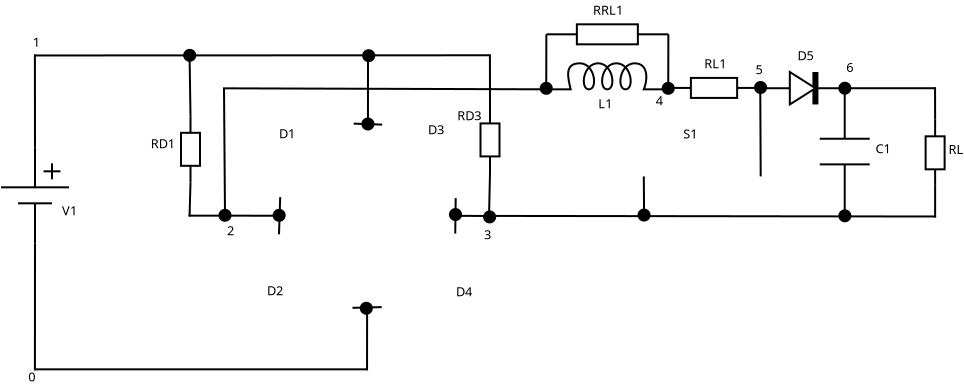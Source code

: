 <?xml version="1.0" encoding="UTF-8"?>
<dia:diagram xmlns:dia="http://www.lysator.liu.se/~alla/dia/">
  <dia:layer name="Background" visible="true" connectable="true" active="true">
    <dia:object type="Circuit2 - Diagonal Diode" version="1" id="O0">
      <dia:attribute name="obj_pos">
        <dia:point val="33.6,18.2"/>
      </dia:attribute>
      <dia:attribute name="obj_bb">
        <dia:rectangle val="33.388,17.988;37.46,22.06"/>
      </dia:attribute>
      <dia:attribute name="meta">
        <dia:composite type="dict"/>
      </dia:attribute>
      <dia:attribute name="elem_corner">
        <dia:point val="33.6,18.2"/>
      </dia:attribute>
      <dia:attribute name="elem_width">
        <dia:real val="3.675"/>
      </dia:attribute>
      <dia:attribute name="elem_height">
        <dia:real val="3.675"/>
      </dia:attribute>
      <dia:attribute name="line_width">
        <dia:real val="0.1"/>
      </dia:attribute>
      <dia:attribute name="line_colour">
        <dia:color val="#000000ff"/>
      </dia:attribute>
      <dia:attribute name="fill_colour">
        <dia:color val="#ffffffff"/>
      </dia:attribute>
      <dia:attribute name="show_background">
        <dia:boolean val="true"/>
      </dia:attribute>
      <dia:attribute name="line_style">
        <dia:enum val="0"/>
        <dia:real val="1"/>
      </dia:attribute>
      <dia:attribute name="flip_horizontal">
        <dia:boolean val="true"/>
      </dia:attribute>
      <dia:attribute name="flip_vertical">
        <dia:boolean val="true"/>
      </dia:attribute>
      <dia:attribute name="subscale">
        <dia:real val="1"/>
      </dia:attribute>
    </dia:object>
    <dia:object type="Circuit2 - Diagonal Diode" version="1" id="O1">
      <dia:attribute name="obj_pos">
        <dia:point val="33.66,12.665"/>
      </dia:attribute>
      <dia:attribute name="obj_bb">
        <dia:rectangle val="33.448,12.48;37.52,16.552"/>
      </dia:attribute>
      <dia:attribute name="meta">
        <dia:composite type="dict"/>
      </dia:attribute>
      <dia:attribute name="elem_corner">
        <dia:point val="33.66,12.665"/>
      </dia:attribute>
      <dia:attribute name="elem_width">
        <dia:real val="3.675"/>
      </dia:attribute>
      <dia:attribute name="elem_height">
        <dia:real val="3.675"/>
      </dia:attribute>
      <dia:attribute name="line_width">
        <dia:real val="0.1"/>
      </dia:attribute>
      <dia:attribute name="line_colour">
        <dia:color val="#000000ff"/>
      </dia:attribute>
      <dia:attribute name="fill_colour">
        <dia:color val="#ffffffff"/>
      </dia:attribute>
      <dia:attribute name="show_background">
        <dia:boolean val="true"/>
      </dia:attribute>
      <dia:attribute name="line_style">
        <dia:enum val="0"/>
        <dia:real val="1"/>
      </dia:attribute>
      <dia:attribute name="flip_horizontal">
        <dia:boolean val="true"/>
      </dia:attribute>
      <dia:attribute name="flip_vertical">
        <dia:boolean val="false"/>
      </dia:attribute>
      <dia:attribute name="subscale">
        <dia:real val="1"/>
      </dia:attribute>
    </dia:object>
    <dia:object type="Circuit2 - Diagonal Diode" version="1" id="O2">
      <dia:attribute name="obj_pos">
        <dia:point val="38.76,12.715"/>
      </dia:attribute>
      <dia:attribute name="obj_bb">
        <dia:rectangle val="38.548,12.503;42.62,16.575"/>
      </dia:attribute>
      <dia:attribute name="meta">
        <dia:composite type="dict"/>
      </dia:attribute>
      <dia:attribute name="elem_corner">
        <dia:point val="38.76,12.715"/>
      </dia:attribute>
      <dia:attribute name="elem_width">
        <dia:real val="3.675"/>
      </dia:attribute>
      <dia:attribute name="elem_height">
        <dia:real val="3.675"/>
      </dia:attribute>
      <dia:attribute name="line_width">
        <dia:real val="0.1"/>
      </dia:attribute>
      <dia:attribute name="line_colour">
        <dia:color val="#000000ff"/>
      </dia:attribute>
      <dia:attribute name="fill_colour">
        <dia:color val="#ffffffff"/>
      </dia:attribute>
      <dia:attribute name="show_background">
        <dia:boolean val="true"/>
      </dia:attribute>
      <dia:attribute name="line_style">
        <dia:enum val="0"/>
        <dia:real val="1"/>
      </dia:attribute>
      <dia:attribute name="flip_horizontal">
        <dia:boolean val="true"/>
      </dia:attribute>
      <dia:attribute name="flip_vertical">
        <dia:boolean val="true"/>
      </dia:attribute>
      <dia:attribute name="subscale">
        <dia:real val="1"/>
      </dia:attribute>
    </dia:object>
    <dia:object type="Circuit2 - Diagonal Diode" version="1" id="O3">
      <dia:attribute name="obj_pos">
        <dia:point val="38.737,18.165"/>
      </dia:attribute>
      <dia:attribute name="obj_bb">
        <dia:rectangle val="38.525,17.98;42.597,22.052"/>
      </dia:attribute>
      <dia:attribute name="meta">
        <dia:composite type="dict"/>
      </dia:attribute>
      <dia:attribute name="elem_corner">
        <dia:point val="38.737,18.165"/>
      </dia:attribute>
      <dia:attribute name="elem_width">
        <dia:real val="3.675"/>
      </dia:attribute>
      <dia:attribute name="elem_height">
        <dia:real val="3.675"/>
      </dia:attribute>
      <dia:attribute name="line_width">
        <dia:real val="0.1"/>
      </dia:attribute>
      <dia:attribute name="line_colour">
        <dia:color val="#000000ff"/>
      </dia:attribute>
      <dia:attribute name="fill_colour">
        <dia:color val="#ffffffff"/>
      </dia:attribute>
      <dia:attribute name="show_background">
        <dia:boolean val="true"/>
      </dia:attribute>
      <dia:attribute name="line_style">
        <dia:enum val="0"/>
        <dia:real val="1"/>
      </dia:attribute>
      <dia:attribute name="flip_horizontal">
        <dia:boolean val="true"/>
      </dia:attribute>
      <dia:attribute name="flip_vertical">
        <dia:boolean val="false"/>
      </dia:attribute>
      <dia:attribute name="subscale">
        <dia:real val="1"/>
      </dia:attribute>
    </dia:object>
    <dia:object type="Standard - Line" version="0" id="O4">
      <dia:attribute name="obj_pos">
        <dia:point val="37.335,12.665"/>
      </dia:attribute>
      <dia:attribute name="obj_bb">
        <dia:rectangle val="37.284,12.613;38.812,12.767"/>
      </dia:attribute>
      <dia:attribute name="conn_endpoints">
        <dia:point val="37.335,12.665"/>
        <dia:point val="38.76,12.715"/>
      </dia:attribute>
      <dia:attribute name="numcp">
        <dia:int val="1"/>
      </dia:attribute>
      <dia:connections>
        <dia:connection handle="0" to="O1" connection="0"/>
        <dia:connection handle="1" to="O2" connection="1"/>
      </dia:connections>
    </dia:object>
    <dia:object type="Standard - Line" version="0" id="O5">
      <dia:attribute name="obj_pos">
        <dia:point val="37.275,21.875"/>
      </dia:attribute>
      <dia:attribute name="obj_bb">
        <dia:rectangle val="37.224,21.789;38.788,21.926"/>
      </dia:attribute>
      <dia:attribute name="conn_endpoints">
        <dia:point val="37.275,21.875"/>
        <dia:point val="38.737,21.84"/>
      </dia:attribute>
      <dia:attribute name="numcp">
        <dia:int val="1"/>
      </dia:attribute>
      <dia:connections>
        <dia:connection handle="0" to="O0" connection="0"/>
        <dia:connection handle="1" to="O3" connection="1"/>
      </dia:connections>
    </dia:object>
    <dia:object type="Standard - Line" version="0" id="O6">
      <dia:attribute name="obj_pos">
        <dia:point val="38.048,12.69"/>
      </dia:attribute>
      <dia:attribute name="obj_bb">
        <dia:rectangle val="37.998,9.1;38.1,12.74"/>
      </dia:attribute>
      <dia:attribute name="conn_endpoints">
        <dia:point val="38.048,12.69"/>
        <dia:point val="38.05,9.15"/>
      </dia:attribute>
      <dia:attribute name="numcp">
        <dia:int val="1"/>
      </dia:attribute>
      <dia:connections>
        <dia:connection handle="0" to="O4" connection="0"/>
      </dia:connections>
    </dia:object>
    <dia:object type="Standard - Line" version="0" id="O7">
      <dia:attribute name="obj_pos">
        <dia:point val="38.006,21.858"/>
      </dia:attribute>
      <dia:attribute name="obj_bb">
        <dia:rectangle val="37.952,21.808;38.056,25.051"/>
      </dia:attribute>
      <dia:attribute name="conn_endpoints">
        <dia:point val="38.006,21.858"/>
        <dia:point val="38.002,25.001"/>
      </dia:attribute>
      <dia:attribute name="numcp">
        <dia:int val="1"/>
      </dia:attribute>
      <dia:connections>
        <dia:connection handle="0" to="O5" connection="0"/>
      </dia:connections>
    </dia:object>
    <dia:object type="Standard - Line" version="0" id="O8">
      <dia:attribute name="obj_pos">
        <dia:point val="44.128,9.248"/>
      </dia:attribute>
      <dia:attribute name="obj_bb">
        <dia:rectangle val="21.304,9.198;44.178,9.307"/>
      </dia:attribute>
      <dia:attribute name="conn_endpoints">
        <dia:point val="44.128,9.248"/>
        <dia:point val="21.354,9.257"/>
      </dia:attribute>
      <dia:attribute name="numcp">
        <dia:int val="1"/>
      </dia:attribute>
    </dia:object>
    <dia:object type="Standard - Line" version="0" id="O9">
      <dia:attribute name="obj_pos">
        <dia:point val="38.015,24.952"/>
      </dia:attribute>
      <dia:attribute name="obj_bb">
        <dia:rectangle val="21.3,24.9;38.065,25.002"/>
      </dia:attribute>
      <dia:attribute name="conn_endpoints">
        <dia:point val="38.015,24.952"/>
        <dia:point val="21.35,24.95"/>
      </dia:attribute>
      <dia:attribute name="numcp">
        <dia:int val="1"/>
      </dia:attribute>
    </dia:object>
    <dia:object type="Circuit - Vertical Powersource (European)" version="1" id="O10">
      <dia:attribute name="obj_pos">
        <dia:point val="19.7,13.85"/>
      </dia:attribute>
      <dia:attribute name="obj_bb">
        <dia:rectangle val="19.7,13.85;23.1,18.65"/>
      </dia:attribute>
      <dia:attribute name="meta">
        <dia:composite type="dict"/>
      </dia:attribute>
      <dia:attribute name="elem_corner">
        <dia:point val="19.7,13.85"/>
      </dia:attribute>
      <dia:attribute name="elem_width">
        <dia:real val="3.4"/>
      </dia:attribute>
      <dia:attribute name="elem_height">
        <dia:real val="4.8"/>
      </dia:attribute>
      <dia:attribute name="line_width">
        <dia:real val="0.1"/>
      </dia:attribute>
      <dia:attribute name="line_colour">
        <dia:color val="#000000ff"/>
      </dia:attribute>
      <dia:attribute name="fill_colour">
        <dia:color val="#ffffffff"/>
      </dia:attribute>
      <dia:attribute name="show_background">
        <dia:boolean val="true"/>
      </dia:attribute>
      <dia:attribute name="line_style">
        <dia:enum val="0"/>
        <dia:real val="1"/>
      </dia:attribute>
      <dia:attribute name="flip_horizontal">
        <dia:boolean val="false"/>
      </dia:attribute>
      <dia:attribute name="flip_vertical">
        <dia:boolean val="false"/>
      </dia:attribute>
      <dia:attribute name="subscale">
        <dia:real val="1"/>
      </dia:attribute>
    </dia:object>
    <dia:object type="Standard - Line" version="0" id="O11">
      <dia:attribute name="obj_pos">
        <dia:point val="21.4,13.85"/>
      </dia:attribute>
      <dia:attribute name="obj_bb">
        <dia:rectangle val="21.345,9.156;21.45,13.9"/>
      </dia:attribute>
      <dia:attribute name="conn_endpoints">
        <dia:point val="21.4,13.85"/>
        <dia:point val="21.395,9.207"/>
      </dia:attribute>
      <dia:attribute name="numcp">
        <dia:int val="1"/>
      </dia:attribute>
      <dia:connections>
        <dia:connection handle="0" to="O10" connection="0"/>
      </dia:connections>
    </dia:object>
    <dia:object type="Standard - Line" version="0" id="O12">
      <dia:attribute name="obj_pos">
        <dia:point val="21.4,18.65"/>
      </dia:attribute>
      <dia:attribute name="obj_bb">
        <dia:rectangle val="21.346,18.6;21.45,25.049"/>
      </dia:attribute>
      <dia:attribute name="conn_endpoints">
        <dia:point val="21.4,18.65"/>
        <dia:point val="21.396,24.999"/>
      </dia:attribute>
      <dia:attribute name="numcp">
        <dia:int val="1"/>
      </dia:attribute>
      <dia:connections>
        <dia:connection handle="0" to="O10" connection="1"/>
      </dia:connections>
    </dia:object>
    <dia:object type="Standard - Line" version="0" id="O13">
      <dia:attribute name="obj_pos">
        <dia:point val="33.66,16.34"/>
      </dia:attribute>
      <dia:attribute name="obj_bb">
        <dia:rectangle val="33.548,16.288;33.712,18.252"/>
      </dia:attribute>
      <dia:attribute name="conn_endpoints">
        <dia:point val="33.66,16.34"/>
        <dia:point val="33.6,18.2"/>
      </dia:attribute>
      <dia:attribute name="numcp">
        <dia:int val="1"/>
      </dia:attribute>
      <dia:connections>
        <dia:connection handle="0" to="O1" connection="1"/>
        <dia:connection handle="1" to="O0" connection="1"/>
      </dia:connections>
    </dia:object>
    <dia:object type="Standard - Line" version="0" id="O14">
      <dia:attribute name="obj_pos">
        <dia:point val="42.435,16.39"/>
      </dia:attribute>
      <dia:attribute name="obj_bb">
        <dia:rectangle val="42.361,16.34;42.486,18.215"/>
      </dia:attribute>
      <dia:attribute name="conn_endpoints">
        <dia:point val="42.435,16.39"/>
        <dia:point val="42.412,18.165"/>
      </dia:attribute>
      <dia:attribute name="numcp">
        <dia:int val="1"/>
      </dia:attribute>
      <dia:connections>
        <dia:connection handle="0" to="O2" connection="0"/>
        <dia:connection handle="1" to="O3" connection="0"/>
      </dia:connections>
    </dia:object>
    <dia:object type="Standard - Line" version="0" id="O15">
      <dia:attribute name="obj_pos">
        <dia:point val="33.63,17.27"/>
      </dia:attribute>
      <dia:attribute name="obj_bb">
        <dia:rectangle val="29.028,17.217;33.68,17.32"/>
      </dia:attribute>
      <dia:attribute name="conn_endpoints">
        <dia:point val="33.63,17.27"/>
        <dia:point val="29.078,17.267"/>
      </dia:attribute>
      <dia:attribute name="numcp">
        <dia:int val="1"/>
      </dia:attribute>
      <dia:connections>
        <dia:connection handle="0" to="O13" connection="0"/>
      </dia:connections>
    </dia:object>
    <dia:object type="Standard - Line" version="0" id="O16">
      <dia:attribute name="obj_pos">
        <dia:point val="30.9,17.2"/>
      </dia:attribute>
      <dia:attribute name="obj_bb">
        <dia:rectangle val="30.8,10.85;30.95,17.25"/>
      </dia:attribute>
      <dia:attribute name="conn_endpoints">
        <dia:point val="30.9,17.2"/>
        <dia:point val="30.85,10.9"/>
      </dia:attribute>
      <dia:attribute name="numcp">
        <dia:int val="1"/>
      </dia:attribute>
    </dia:object>
    <dia:object type="Standard - Line" version="0" id="O17">
      <dia:attribute name="obj_pos">
        <dia:point val="30.8,10.9"/>
      </dia:attribute>
      <dia:attribute name="obj_bb">
        <dia:rectangle val="30.75,10.85;47.013,11.0"/>
      </dia:attribute>
      <dia:attribute name="conn_endpoints">
        <dia:point val="30.8,10.9"/>
        <dia:point val="46.962,10.95"/>
      </dia:attribute>
      <dia:attribute name="numcp">
        <dia:int val="1"/>
      </dia:attribute>
    </dia:object>
    <dia:object type="Standard - Line" version="0" id="O18">
      <dia:attribute name="obj_pos">
        <dia:point val="42.424,17.278"/>
      </dia:attribute>
      <dia:attribute name="obj_bb">
        <dia:rectangle val="42.373,17.227;66.504,17.359"/>
      </dia:attribute>
      <dia:attribute name="conn_endpoints">
        <dia:point val="42.424,17.278"/>
        <dia:point val="66.454,17.309"/>
      </dia:attribute>
      <dia:attribute name="numcp">
        <dia:int val="1"/>
      </dia:attribute>
      <dia:connections>
        <dia:connection handle="0" to="O14" connection="0"/>
      </dia:connections>
    </dia:object>
    <dia:object type="Standard - Text" version="1" id="O19">
      <dia:attribute name="obj_pos">
        <dia:point val="21.061,25.561"/>
      </dia:attribute>
      <dia:attribute name="obj_bb">
        <dia:rectangle val="21.061,24.967;21.468,25.712"/>
      </dia:attribute>
      <dia:attribute name="text">
        <dia:composite type="text">
          <dia:attribute name="string">
            <dia:string>#0#</dia:string>
          </dia:attribute>
          <dia:attribute name="font">
            <dia:font family="sans" style="0" name="Helvetica"/>
          </dia:attribute>
          <dia:attribute name="height">
            <dia:real val="0.8"/>
          </dia:attribute>
          <dia:attribute name="pos">
            <dia:point val="21.061,25.561"/>
          </dia:attribute>
          <dia:attribute name="color">
            <dia:color val="#000000ff"/>
          </dia:attribute>
          <dia:attribute name="alignment">
            <dia:enum val="0"/>
          </dia:attribute>
        </dia:composite>
      </dia:attribute>
      <dia:attribute name="valign">
        <dia:enum val="3"/>
      </dia:attribute>
    </dia:object>
    <dia:object type="Standard - Text" version="1" id="O20">
      <dia:attribute name="obj_pos">
        <dia:point val="21.283,8.817"/>
      </dia:attribute>
      <dia:attribute name="obj_bb">
        <dia:rectangle val="21.283,8.223;21.691,8.968"/>
      </dia:attribute>
      <dia:attribute name="text">
        <dia:composite type="text">
          <dia:attribute name="string">
            <dia:string>#1#</dia:string>
          </dia:attribute>
          <dia:attribute name="font">
            <dia:font family="sans" style="0" name="Helvetica"/>
          </dia:attribute>
          <dia:attribute name="height">
            <dia:real val="0.8"/>
          </dia:attribute>
          <dia:attribute name="pos">
            <dia:point val="21.283,8.817"/>
          </dia:attribute>
          <dia:attribute name="color">
            <dia:color val="#000000ff"/>
          </dia:attribute>
          <dia:attribute name="alignment">
            <dia:enum val="0"/>
          </dia:attribute>
        </dia:composite>
      </dia:attribute>
      <dia:attribute name="valign">
        <dia:enum val="3"/>
      </dia:attribute>
    </dia:object>
    <dia:object type="Circuit - Vertical Resistor (European)" version="1" id="O21">
      <dia:attribute name="obj_pos">
        <dia:point val="28.7,12.3"/>
      </dia:attribute>
      <dia:attribute name="obj_bb">
        <dia:rectangle val="28.6,12.3;29.75,15.6"/>
      </dia:attribute>
      <dia:attribute name="meta">
        <dia:composite type="dict"/>
      </dia:attribute>
      <dia:attribute name="elem_corner">
        <dia:point val="28.7,12.3"/>
      </dia:attribute>
      <dia:attribute name="elem_width">
        <dia:real val="0.95"/>
      </dia:attribute>
      <dia:attribute name="elem_height">
        <dia:real val="3.3"/>
      </dia:attribute>
      <dia:attribute name="line_width">
        <dia:real val="0.1"/>
      </dia:attribute>
      <dia:attribute name="line_colour">
        <dia:color val="#000000ff"/>
      </dia:attribute>
      <dia:attribute name="fill_colour">
        <dia:color val="#ffffffff"/>
      </dia:attribute>
      <dia:attribute name="show_background">
        <dia:boolean val="true"/>
      </dia:attribute>
      <dia:attribute name="line_style">
        <dia:enum val="0"/>
        <dia:real val="1"/>
      </dia:attribute>
      <dia:attribute name="flip_horizontal">
        <dia:boolean val="false"/>
      </dia:attribute>
      <dia:attribute name="flip_vertical">
        <dia:boolean val="false"/>
      </dia:attribute>
      <dia:attribute name="subscale">
        <dia:real val="1"/>
      </dia:attribute>
    </dia:object>
    <dia:object type="Standard - Line" version="0" id="O22">
      <dia:attribute name="obj_pos">
        <dia:point val="29.128,17.3"/>
      </dia:attribute>
      <dia:attribute name="obj_bb">
        <dia:rectangle val="29.076,15.549;29.226,17.352"/>
      </dia:attribute>
      <dia:attribute name="conn_endpoints">
        <dia:point val="29.128,17.3"/>
        <dia:point val="29.175,15.6"/>
      </dia:attribute>
      <dia:attribute name="numcp">
        <dia:int val="1"/>
      </dia:attribute>
      <dia:connections>
        <dia:connection handle="1" to="O21" connection="1"/>
      </dia:connections>
    </dia:object>
    <dia:object type="Standard - Line" version="0" id="O23">
      <dia:attribute name="obj_pos">
        <dia:point val="29.175,12.3"/>
      </dia:attribute>
      <dia:attribute name="obj_bb">
        <dia:rectangle val="29.08,9.331;29.226,12.351"/>
      </dia:attribute>
      <dia:attribute name="conn_endpoints">
        <dia:point val="29.175,12.3"/>
        <dia:point val="29.13,9.382"/>
      </dia:attribute>
      <dia:attribute name="numcp">
        <dia:int val="1"/>
      </dia:attribute>
      <dia:connections>
        <dia:connection handle="0" to="O21" connection="0"/>
      </dia:connections>
    </dia:object>
    <dia:object type="Circuit - Vertical Resistor (European)" version="1" id="O24">
      <dia:attribute name="obj_pos">
        <dia:point val="43.675,11.83"/>
      </dia:attribute>
      <dia:attribute name="obj_bb">
        <dia:rectangle val="43.575,11.83;44.725,15.13"/>
      </dia:attribute>
      <dia:attribute name="meta">
        <dia:composite type="dict"/>
      </dia:attribute>
      <dia:attribute name="elem_corner">
        <dia:point val="43.675,11.83"/>
      </dia:attribute>
      <dia:attribute name="elem_width">
        <dia:real val="0.95"/>
      </dia:attribute>
      <dia:attribute name="elem_height">
        <dia:real val="3.3"/>
      </dia:attribute>
      <dia:attribute name="line_width">
        <dia:real val="0.1"/>
      </dia:attribute>
      <dia:attribute name="line_colour">
        <dia:color val="#000000ff"/>
      </dia:attribute>
      <dia:attribute name="fill_colour">
        <dia:color val="#ffffffff"/>
      </dia:attribute>
      <dia:attribute name="show_background">
        <dia:boolean val="true"/>
      </dia:attribute>
      <dia:attribute name="line_style">
        <dia:enum val="0"/>
        <dia:real val="1"/>
      </dia:attribute>
      <dia:attribute name="flip_horizontal">
        <dia:boolean val="false"/>
      </dia:attribute>
      <dia:attribute name="flip_vertical">
        <dia:boolean val="false"/>
      </dia:attribute>
      <dia:attribute name="subscale">
        <dia:real val="1"/>
      </dia:attribute>
    </dia:object>
    <dia:object type="Standard - Line" version="0" id="O25">
      <dia:attribute name="obj_pos">
        <dia:point val="44.15,15.13"/>
      </dia:attribute>
      <dia:attribute name="obj_bb">
        <dia:rectangle val="44.049,15.079;44.201,17.401"/>
      </dia:attribute>
      <dia:attribute name="conn_endpoints">
        <dia:point val="44.15,15.13"/>
        <dia:point val="44.1,17.35"/>
      </dia:attribute>
      <dia:attribute name="numcp">
        <dia:int val="1"/>
      </dia:attribute>
      <dia:connections>
        <dia:connection handle="0" to="O24" connection="1"/>
      </dia:connections>
    </dia:object>
    <dia:object type="Standard - Line" version="0" id="O26">
      <dia:attribute name="obj_pos">
        <dia:point val="44.15,11.83"/>
      </dia:attribute>
      <dia:attribute name="obj_bb">
        <dia:rectangle val="44.096,9.151;44.2,11.88"/>
      </dia:attribute>
      <dia:attribute name="conn_endpoints">
        <dia:point val="44.15,11.83"/>
        <dia:point val="44.146,9.201"/>
      </dia:attribute>
      <dia:attribute name="numcp">
        <dia:int val="1"/>
      </dia:attribute>
      <dia:connections>
        <dia:connection handle="0" to="O24" connection="0"/>
      </dia:connections>
    </dia:object>
    <dia:object type="Circuit - Vertical Capacitor" version="1" id="O27">
      <dia:attribute name="obj_pos">
        <dia:point val="60.636,10.858"/>
      </dia:attribute>
      <dia:attribute name="obj_bb">
        <dia:rectangle val="60.636,10.858;63.136,17.266"/>
      </dia:attribute>
      <dia:attribute name="meta">
        <dia:composite type="dict"/>
      </dia:attribute>
      <dia:attribute name="elem_corner">
        <dia:point val="60.636,10.858"/>
      </dia:attribute>
      <dia:attribute name="elem_width">
        <dia:real val="2.5"/>
      </dia:attribute>
      <dia:attribute name="elem_height">
        <dia:real val="6.408"/>
      </dia:attribute>
      <dia:attribute name="line_width">
        <dia:real val="0.1"/>
      </dia:attribute>
      <dia:attribute name="line_colour">
        <dia:color val="#000000ff"/>
      </dia:attribute>
      <dia:attribute name="fill_colour">
        <dia:color val="#ffffffff"/>
      </dia:attribute>
      <dia:attribute name="show_background">
        <dia:boolean val="true"/>
      </dia:attribute>
      <dia:attribute name="line_style">
        <dia:enum val="0"/>
        <dia:real val="1"/>
      </dia:attribute>
      <dia:attribute name="flip_horizontal">
        <dia:boolean val="false"/>
      </dia:attribute>
      <dia:attribute name="flip_vertical">
        <dia:boolean val="false"/>
      </dia:attribute>
      <dia:attribute name="subscale">
        <dia:real val="1"/>
      </dia:attribute>
    </dia:object>
    <dia:object type="Circuit - Vertical Resistor (European)" version="1" id="O28">
      <dia:attribute name="obj_pos">
        <dia:point val="65.931,12.475"/>
      </dia:attribute>
      <dia:attribute name="obj_bb">
        <dia:rectangle val="65.831,12.475;66.981,15.775"/>
      </dia:attribute>
      <dia:attribute name="meta">
        <dia:composite type="dict"/>
      </dia:attribute>
      <dia:attribute name="elem_corner">
        <dia:point val="65.931,12.475"/>
      </dia:attribute>
      <dia:attribute name="elem_width">
        <dia:real val="0.95"/>
      </dia:attribute>
      <dia:attribute name="elem_height">
        <dia:real val="3.3"/>
      </dia:attribute>
      <dia:attribute name="line_width">
        <dia:real val="0.1"/>
      </dia:attribute>
      <dia:attribute name="line_colour">
        <dia:color val="#000000ff"/>
      </dia:attribute>
      <dia:attribute name="fill_colour">
        <dia:color val="#ffffffff"/>
      </dia:attribute>
      <dia:attribute name="show_background">
        <dia:boolean val="true"/>
      </dia:attribute>
      <dia:attribute name="line_style">
        <dia:enum val="0"/>
        <dia:real val="1"/>
      </dia:attribute>
      <dia:attribute name="flip_horizontal">
        <dia:boolean val="false"/>
      </dia:attribute>
      <dia:attribute name="flip_vertical">
        <dia:boolean val="false"/>
      </dia:attribute>
      <dia:attribute name="subscale">
        <dia:real val="1"/>
      </dia:attribute>
    </dia:object>
    <dia:object type="Standard - Line" version="0" id="O29">
      <dia:attribute name="obj_pos">
        <dia:point val="66.403,10.845"/>
      </dia:attribute>
      <dia:attribute name="obj_bb">
        <dia:rectangle val="66.353,10.795;66.456,12.525"/>
      </dia:attribute>
      <dia:attribute name="conn_endpoints">
        <dia:point val="66.403,10.845"/>
        <dia:point val="66.406,12.475"/>
      </dia:attribute>
      <dia:attribute name="numcp">
        <dia:int val="1"/>
      </dia:attribute>
      <dia:connections>
        <dia:connection handle="1" to="O28" connection="0"/>
      </dia:connections>
    </dia:object>
    <dia:object type="Standard - Line" version="0" id="O30">
      <dia:attribute name="obj_pos">
        <dia:point val="66.406,15.775"/>
      </dia:attribute>
      <dia:attribute name="obj_bb">
        <dia:rectangle val="66.356,15.725;66.456,17.409"/>
      </dia:attribute>
      <dia:attribute name="conn_endpoints">
        <dia:point val="66.406,15.775"/>
        <dia:point val="66.406,17.359"/>
      </dia:attribute>
      <dia:attribute name="numcp">
        <dia:int val="1"/>
      </dia:attribute>
      <dia:connections>
        <dia:connection handle="0" to="O28" connection="1"/>
      </dia:connections>
    </dia:object>
    <dia:object type="Standard - Text" version="1" id="O31">
      <dia:attribute name="obj_pos">
        <dia:point val="31,18.25"/>
      </dia:attribute>
      <dia:attribute name="obj_bb">
        <dia:rectangle val="31,17.656;31.407,18.401"/>
      </dia:attribute>
      <dia:attribute name="text">
        <dia:composite type="text">
          <dia:attribute name="string">
            <dia:string>#2#</dia:string>
          </dia:attribute>
          <dia:attribute name="font">
            <dia:font family="sans" style="0" name="Helvetica"/>
          </dia:attribute>
          <dia:attribute name="height">
            <dia:real val="0.8"/>
          </dia:attribute>
          <dia:attribute name="pos">
            <dia:point val="31,18.25"/>
          </dia:attribute>
          <dia:attribute name="color">
            <dia:color val="#000000ff"/>
          </dia:attribute>
          <dia:attribute name="alignment">
            <dia:enum val="0"/>
          </dia:attribute>
        </dia:composite>
      </dia:attribute>
      <dia:attribute name="valign">
        <dia:enum val="3"/>
      </dia:attribute>
    </dia:object>
    <dia:object type="Standard - Text" version="1" id="O32">
      <dia:attribute name="obj_pos">
        <dia:point val="43.85,18.45"/>
      </dia:attribute>
      <dia:attribute name="obj_bb">
        <dia:rectangle val="43.85,17.856;44.258,18.601"/>
      </dia:attribute>
      <dia:attribute name="text">
        <dia:composite type="text">
          <dia:attribute name="string">
            <dia:string>#3#</dia:string>
          </dia:attribute>
          <dia:attribute name="font">
            <dia:font family="sans" style="0" name="Helvetica"/>
          </dia:attribute>
          <dia:attribute name="height">
            <dia:real val="0.8"/>
          </dia:attribute>
          <dia:attribute name="pos">
            <dia:point val="43.85,18.45"/>
          </dia:attribute>
          <dia:attribute name="color">
            <dia:color val="#000000ff"/>
          </dia:attribute>
          <dia:attribute name="alignment">
            <dia:enum val="0"/>
          </dia:attribute>
        </dia:composite>
      </dia:attribute>
      <dia:attribute name="valign">
        <dia:enum val="3"/>
      </dia:attribute>
    </dia:object>
    <dia:object type="Standard - Text" version="1" id="O33">
      <dia:attribute name="obj_pos">
        <dia:point val="67.071,14.187"/>
      </dia:attribute>
      <dia:attribute name="obj_bb">
        <dia:rectangle val="67.071,13.593;67.874,14.338"/>
      </dia:attribute>
      <dia:attribute name="text">
        <dia:composite type="text">
          <dia:attribute name="string">
            <dia:string>#RL#</dia:string>
          </dia:attribute>
          <dia:attribute name="font">
            <dia:font family="sans" style="0" name="Helvetica"/>
          </dia:attribute>
          <dia:attribute name="height">
            <dia:real val="0.8"/>
          </dia:attribute>
          <dia:attribute name="pos">
            <dia:point val="67.071,14.187"/>
          </dia:attribute>
          <dia:attribute name="color">
            <dia:color val="#000000ff"/>
          </dia:attribute>
          <dia:attribute name="alignment">
            <dia:enum val="0"/>
          </dia:attribute>
        </dia:composite>
      </dia:attribute>
      <dia:attribute name="valign">
        <dia:enum val="3"/>
      </dia:attribute>
    </dia:object>
    <dia:object type="Standard - Text" version="1" id="O34">
      <dia:attribute name="obj_pos">
        <dia:point val="22.75,17.25"/>
      </dia:attribute>
      <dia:attribute name="obj_bb">
        <dia:rectangle val="22.75,16.656;23.595,17.401"/>
      </dia:attribute>
      <dia:attribute name="text">
        <dia:composite type="text">
          <dia:attribute name="string">
            <dia:string>#V1#</dia:string>
          </dia:attribute>
          <dia:attribute name="font">
            <dia:font family="sans" style="0" name="Helvetica"/>
          </dia:attribute>
          <dia:attribute name="height">
            <dia:real val="0.8"/>
          </dia:attribute>
          <dia:attribute name="pos">
            <dia:point val="22.75,17.25"/>
          </dia:attribute>
          <dia:attribute name="color">
            <dia:color val="#000000ff"/>
          </dia:attribute>
          <dia:attribute name="alignment">
            <dia:enum val="0"/>
          </dia:attribute>
        </dia:composite>
      </dia:attribute>
      <dia:attribute name="valign">
        <dia:enum val="3"/>
      </dia:attribute>
    </dia:object>
    <dia:object type="Standard - Text" version="1" id="O35">
      <dia:attribute name="obj_pos">
        <dia:point val="27.189,13.9"/>
      </dia:attribute>
      <dia:attribute name="obj_bb">
        <dia:rectangle val="27.189,13.306;28.534,14.051"/>
      </dia:attribute>
      <dia:attribute name="text">
        <dia:composite type="text">
          <dia:attribute name="string">
            <dia:string>#RD1#</dia:string>
          </dia:attribute>
          <dia:attribute name="font">
            <dia:font family="sans" style="0" name="Helvetica"/>
          </dia:attribute>
          <dia:attribute name="height">
            <dia:real val="0.8"/>
          </dia:attribute>
          <dia:attribute name="pos">
            <dia:point val="27.189,13.9"/>
          </dia:attribute>
          <dia:attribute name="color">
            <dia:color val="#000000ff"/>
          </dia:attribute>
          <dia:attribute name="alignment">
            <dia:enum val="0"/>
          </dia:attribute>
        </dia:composite>
      </dia:attribute>
      <dia:attribute name="valign">
        <dia:enum val="3"/>
      </dia:attribute>
    </dia:object>
    <dia:object type="Standard - Text" version="1" id="O36">
      <dia:attribute name="obj_pos">
        <dia:point val="42.51,12.5"/>
      </dia:attribute>
      <dia:attribute name="obj_bb">
        <dia:rectangle val="42.51,11.906;43.855,12.651"/>
      </dia:attribute>
      <dia:attribute name="text">
        <dia:composite type="text">
          <dia:attribute name="string">
            <dia:string>#RD3#</dia:string>
          </dia:attribute>
          <dia:attribute name="font">
            <dia:font family="sans" style="0" name="Helvetica"/>
          </dia:attribute>
          <dia:attribute name="height">
            <dia:real val="0.8"/>
          </dia:attribute>
          <dia:attribute name="pos">
            <dia:point val="42.51,12.5"/>
          </dia:attribute>
          <dia:attribute name="color">
            <dia:color val="#000000ff"/>
          </dia:attribute>
          <dia:attribute name="alignment">
            <dia:enum val="0"/>
          </dia:attribute>
        </dia:composite>
      </dia:attribute>
      <dia:attribute name="valign">
        <dia:enum val="3"/>
      </dia:attribute>
    </dia:object>
    <dia:object type="Standard - Text" version="1" id="O37">
      <dia:attribute name="obj_pos">
        <dia:point val="63.421,14.15"/>
      </dia:attribute>
      <dia:attribute name="obj_bb">
        <dia:rectangle val="63.421,13.556;64.276,14.301"/>
      </dia:attribute>
      <dia:attribute name="text">
        <dia:composite type="text">
          <dia:attribute name="string">
            <dia:string>#C1#</dia:string>
          </dia:attribute>
          <dia:attribute name="font">
            <dia:font family="sans" style="0" name="Helvetica"/>
          </dia:attribute>
          <dia:attribute name="height">
            <dia:real val="0.8"/>
          </dia:attribute>
          <dia:attribute name="pos">
            <dia:point val="63.421,14.15"/>
          </dia:attribute>
          <dia:attribute name="color">
            <dia:color val="#000000ff"/>
          </dia:attribute>
          <dia:attribute name="alignment">
            <dia:enum val="0"/>
          </dia:attribute>
        </dia:composite>
      </dia:attribute>
      <dia:attribute name="valign">
        <dia:enum val="3"/>
      </dia:attribute>
    </dia:object>
    <dia:object type="Standard - Text" version="1" id="O38">
      <dia:attribute name="obj_pos">
        <dia:point val="33.6,13.4"/>
      </dia:attribute>
      <dia:attribute name="obj_bb">
        <dia:rectangle val="33.6,12.806;34.5,13.551"/>
      </dia:attribute>
      <dia:attribute name="text">
        <dia:composite type="text">
          <dia:attribute name="string">
            <dia:string>#D1#</dia:string>
          </dia:attribute>
          <dia:attribute name="font">
            <dia:font family="sans" style="0" name="Helvetica"/>
          </dia:attribute>
          <dia:attribute name="height">
            <dia:real val="0.8"/>
          </dia:attribute>
          <dia:attribute name="pos">
            <dia:point val="33.6,13.4"/>
          </dia:attribute>
          <dia:attribute name="color">
            <dia:color val="#000000ff"/>
          </dia:attribute>
          <dia:attribute name="alignment">
            <dia:enum val="0"/>
          </dia:attribute>
        </dia:composite>
      </dia:attribute>
      <dia:attribute name="valign">
        <dia:enum val="3"/>
      </dia:attribute>
    </dia:object>
    <dia:object type="Standard - Text" version="1" id="O39">
      <dia:attribute name="obj_pos">
        <dia:point val="33,21.25"/>
      </dia:attribute>
      <dia:attribute name="obj_bb">
        <dia:rectangle val="33,20.656;33.9,21.401"/>
      </dia:attribute>
      <dia:attribute name="text">
        <dia:composite type="text">
          <dia:attribute name="string">
            <dia:string>#D2#</dia:string>
          </dia:attribute>
          <dia:attribute name="font">
            <dia:font family="sans" style="0" name="Helvetica"/>
          </dia:attribute>
          <dia:attribute name="height">
            <dia:real val="0.8"/>
          </dia:attribute>
          <dia:attribute name="pos">
            <dia:point val="33,21.25"/>
          </dia:attribute>
          <dia:attribute name="color">
            <dia:color val="#000000ff"/>
          </dia:attribute>
          <dia:attribute name="alignment">
            <dia:enum val="0"/>
          </dia:attribute>
        </dia:composite>
      </dia:attribute>
      <dia:attribute name="valign">
        <dia:enum val="3"/>
      </dia:attribute>
    </dia:object>
    <dia:object type="Standard - Text" version="1" id="O40">
      <dia:attribute name="obj_pos">
        <dia:point val="42.45,21.3"/>
      </dia:attribute>
      <dia:attribute name="obj_bb">
        <dia:rectangle val="42.45,20.706;43.35,21.451"/>
      </dia:attribute>
      <dia:attribute name="text">
        <dia:composite type="text">
          <dia:attribute name="string">
            <dia:string>#D4#</dia:string>
          </dia:attribute>
          <dia:attribute name="font">
            <dia:font family="sans" style="0" name="Helvetica"/>
          </dia:attribute>
          <dia:attribute name="height">
            <dia:real val="0.8"/>
          </dia:attribute>
          <dia:attribute name="pos">
            <dia:point val="42.45,21.3"/>
          </dia:attribute>
          <dia:attribute name="color">
            <dia:color val="#000000ff"/>
          </dia:attribute>
          <dia:attribute name="alignment">
            <dia:enum val="0"/>
          </dia:attribute>
        </dia:composite>
      </dia:attribute>
      <dia:attribute name="valign">
        <dia:enum val="3"/>
      </dia:attribute>
    </dia:object>
    <dia:object type="Standard - Text" version="1" id="O41">
      <dia:attribute name="obj_pos">
        <dia:point val="41.05,13.2"/>
      </dia:attribute>
      <dia:attribute name="obj_bb">
        <dia:rectangle val="41.05,12.606;41.95,13.351"/>
      </dia:attribute>
      <dia:attribute name="text">
        <dia:composite type="text">
          <dia:attribute name="string">
            <dia:string>#D3#</dia:string>
          </dia:attribute>
          <dia:attribute name="font">
            <dia:font family="sans" style="0" name="Helvetica"/>
          </dia:attribute>
          <dia:attribute name="height">
            <dia:real val="0.8"/>
          </dia:attribute>
          <dia:attribute name="pos">
            <dia:point val="41.05,13.2"/>
          </dia:attribute>
          <dia:attribute name="color">
            <dia:color val="#000000ff"/>
          </dia:attribute>
          <dia:attribute name="alignment">
            <dia:enum val="0"/>
          </dia:attribute>
        </dia:composite>
      </dia:attribute>
      <dia:attribute name="valign">
        <dia:enum val="3"/>
      </dia:attribute>
    </dia:object>
    <dia:object type="Standard - Ellipse" version="0" id="O42">
      <dia:attribute name="obj_pos">
        <dia:point val="28.859,8.976"/>
      </dia:attribute>
      <dia:attribute name="obj_bb">
        <dia:rectangle val="28.809,8.926;29.462,9.576"/>
      </dia:attribute>
      <dia:attribute name="elem_corner">
        <dia:point val="28.859,8.976"/>
      </dia:attribute>
      <dia:attribute name="elem_width">
        <dia:real val="0.553"/>
      </dia:attribute>
      <dia:attribute name="elem_height">
        <dia:real val="0.55"/>
      </dia:attribute>
      <dia:attribute name="inner_color">
        <dia:color val="#000000ff"/>
      </dia:attribute>
    </dia:object>
    <dia:object type="Standard - Ellipse" version="0" id="O43">
      <dia:attribute name="obj_pos">
        <dia:point val="37.69,21.622"/>
      </dia:attribute>
      <dia:attribute name="obj_bb">
        <dia:rectangle val="37.64,21.573;38.293,22.223"/>
      </dia:attribute>
      <dia:attribute name="elem_corner">
        <dia:point val="37.69,21.622"/>
      </dia:attribute>
      <dia:attribute name="elem_width">
        <dia:real val="0.553"/>
      </dia:attribute>
      <dia:attribute name="elem_height">
        <dia:real val="0.55"/>
      </dia:attribute>
      <dia:attribute name="inner_color">
        <dia:color val="#000000ff"/>
      </dia:attribute>
    </dia:object>
    <dia:object type="Standard - Ellipse" version="0" id="O44">
      <dia:attribute name="obj_pos">
        <dia:point val="37.77,12.408"/>
      </dia:attribute>
      <dia:attribute name="obj_bb">
        <dia:rectangle val="37.72,12.358;38.373,13.008"/>
      </dia:attribute>
      <dia:attribute name="elem_corner">
        <dia:point val="37.77,12.408"/>
      </dia:attribute>
      <dia:attribute name="elem_width">
        <dia:real val="0.553"/>
      </dia:attribute>
      <dia:attribute name="elem_height">
        <dia:real val="0.55"/>
      </dia:attribute>
      <dia:attribute name="inner_color">
        <dia:color val="#000000ff"/>
      </dia:attribute>
    </dia:object>
    <dia:object type="Standard - Ellipse" version="0" id="O45">
      <dia:attribute name="obj_pos">
        <dia:point val="37.809,8.993"/>
      </dia:attribute>
      <dia:attribute name="obj_bb">
        <dia:rectangle val="37.759,8.943;38.412,9.593"/>
      </dia:attribute>
      <dia:attribute name="elem_corner">
        <dia:point val="37.809,8.993"/>
      </dia:attribute>
      <dia:attribute name="elem_width">
        <dia:real val="0.553"/>
      </dia:attribute>
      <dia:attribute name="elem_height">
        <dia:real val="0.55"/>
      </dia:attribute>
      <dia:attribute name="inner_color">
        <dia:color val="#000000ff"/>
      </dia:attribute>
    </dia:object>
    <dia:object type="Standard - Ellipse" version="0" id="O46">
      <dia:attribute name="obj_pos">
        <dia:point val="61.617,10.62"/>
      </dia:attribute>
      <dia:attribute name="obj_bb">
        <dia:rectangle val="61.567,10.57;62.219,11.22"/>
      </dia:attribute>
      <dia:attribute name="elem_corner">
        <dia:point val="61.617,10.62"/>
      </dia:attribute>
      <dia:attribute name="elem_width">
        <dia:real val="0.553"/>
      </dia:attribute>
      <dia:attribute name="elem_height">
        <dia:real val="0.55"/>
      </dia:attribute>
      <dia:attribute name="inner_color">
        <dia:color val="#000000ff"/>
      </dia:attribute>
    </dia:object>
    <dia:object type="Standard - Ellipse" version="0" id="O47">
      <dia:attribute name="obj_pos">
        <dia:point val="61.617,17"/>
      </dia:attribute>
      <dia:attribute name="obj_bb">
        <dia:rectangle val="61.567,16.95;62.219,17.6"/>
      </dia:attribute>
      <dia:attribute name="elem_corner">
        <dia:point val="61.617,17"/>
      </dia:attribute>
      <dia:attribute name="elem_width">
        <dia:real val="0.553"/>
      </dia:attribute>
      <dia:attribute name="elem_height">
        <dia:real val="0.55"/>
      </dia:attribute>
      <dia:attribute name="inner_color">
        <dia:color val="#000000ff"/>
      </dia:attribute>
    </dia:object>
    <dia:object type="Standard - Ellipse" version="0" id="O48">
      <dia:attribute name="obj_pos">
        <dia:point val="43.856,17.055"/>
      </dia:attribute>
      <dia:attribute name="obj_bb">
        <dia:rectangle val="43.806,17.005;44.459,17.655"/>
      </dia:attribute>
      <dia:attribute name="elem_corner">
        <dia:point val="43.856,17.055"/>
      </dia:attribute>
      <dia:attribute name="elem_width">
        <dia:real val="0.553"/>
      </dia:attribute>
      <dia:attribute name="elem_height">
        <dia:real val="0.55"/>
      </dia:attribute>
      <dia:attribute name="inner_color">
        <dia:color val="#000000ff"/>
      </dia:attribute>
    </dia:object>
    <dia:object type="Standard - Ellipse" version="0" id="O49">
      <dia:attribute name="obj_pos">
        <dia:point val="33.331,16.976"/>
      </dia:attribute>
      <dia:attribute name="obj_bb">
        <dia:rectangle val="33.281,16.926;33.934,17.576"/>
      </dia:attribute>
      <dia:attribute name="elem_corner">
        <dia:point val="33.331,16.976"/>
      </dia:attribute>
      <dia:attribute name="elem_width">
        <dia:real val="0.553"/>
      </dia:attribute>
      <dia:attribute name="elem_height">
        <dia:real val="0.55"/>
      </dia:attribute>
      <dia:attribute name="inner_color">
        <dia:color val="#000000ff"/>
      </dia:attribute>
    </dia:object>
    <dia:object type="Standard - Ellipse" version="0" id="O50">
      <dia:attribute name="obj_pos">
        <dia:point val="42.148,16.936"/>
      </dia:attribute>
      <dia:attribute name="obj_bb">
        <dia:rectangle val="42.098,16.886;42.751,17.536"/>
      </dia:attribute>
      <dia:attribute name="elem_corner">
        <dia:point val="42.148,16.936"/>
      </dia:attribute>
      <dia:attribute name="elem_width">
        <dia:real val="0.553"/>
      </dia:attribute>
      <dia:attribute name="elem_height">
        <dia:real val="0.55"/>
      </dia:attribute>
      <dia:attribute name="inner_color">
        <dia:color val="#000000ff"/>
      </dia:attribute>
    </dia:object>
    <dia:object type="Standard - Ellipse" version="0" id="O51">
      <dia:attribute name="obj_pos">
        <dia:point val="30.623,16.974"/>
      </dia:attribute>
      <dia:attribute name="obj_bb">
        <dia:rectangle val="30.573,16.924;31.226,17.574"/>
      </dia:attribute>
      <dia:attribute name="elem_corner">
        <dia:point val="30.623,16.974"/>
      </dia:attribute>
      <dia:attribute name="elem_width">
        <dia:real val="0.553"/>
      </dia:attribute>
      <dia:attribute name="elem_height">
        <dia:real val="0.55"/>
      </dia:attribute>
      <dia:attribute name="inner_color">
        <dia:color val="#000000ff"/>
      </dia:attribute>
    </dia:object>
    <dia:object type="Circuit - Horizontal Inductor" version="1" id="O52">
      <dia:attribute name="obj_pos">
        <dia:point val="46.962,9.65"/>
      </dia:attribute>
      <dia:attribute name="obj_bb">
        <dia:rectangle val="46.962,9.55;53.062,11.05"/>
      </dia:attribute>
      <dia:attribute name="meta">
        <dia:composite type="dict"/>
      </dia:attribute>
      <dia:attribute name="elem_corner">
        <dia:point val="46.962,9.65"/>
      </dia:attribute>
      <dia:attribute name="elem_width">
        <dia:real val="6.1"/>
      </dia:attribute>
      <dia:attribute name="elem_height">
        <dia:real val="1.3"/>
      </dia:attribute>
      <dia:attribute name="line_width">
        <dia:real val="0.1"/>
      </dia:attribute>
      <dia:attribute name="line_colour">
        <dia:color val="#000000ff"/>
      </dia:attribute>
      <dia:attribute name="fill_colour">
        <dia:color val="#ffffffff"/>
      </dia:attribute>
      <dia:attribute name="show_background">
        <dia:boolean val="true"/>
      </dia:attribute>
      <dia:attribute name="line_style">
        <dia:enum val="0"/>
        <dia:real val="1"/>
      </dia:attribute>
      <dia:attribute name="flip_horizontal">
        <dia:boolean val="false"/>
      </dia:attribute>
      <dia:attribute name="flip_vertical">
        <dia:boolean val="false"/>
      </dia:attribute>
      <dia:attribute name="subscale">
        <dia:real val="1"/>
      </dia:attribute>
    </dia:object>
    <dia:object type="Standard - Text" version="1" id="O53">
      <dia:attribute name="obj_pos">
        <dia:point val="49.562,11.9"/>
      </dia:attribute>
      <dia:attribute name="obj_bb">
        <dia:rectangle val="49.562,11.306;50.328,12.051"/>
      </dia:attribute>
      <dia:attribute name="text">
        <dia:composite type="text">
          <dia:attribute name="string">
            <dia:string>#L1#</dia:string>
          </dia:attribute>
          <dia:attribute name="font">
            <dia:font family="sans" style="0" name="Helvetica"/>
          </dia:attribute>
          <dia:attribute name="height">
            <dia:real val="0.8"/>
          </dia:attribute>
          <dia:attribute name="pos">
            <dia:point val="49.562,11.9"/>
          </dia:attribute>
          <dia:attribute name="color">
            <dia:color val="#000000ff"/>
          </dia:attribute>
          <dia:attribute name="alignment">
            <dia:enum val="0"/>
          </dia:attribute>
        </dia:composite>
      </dia:attribute>
      <dia:attribute name="valign">
        <dia:enum val="3"/>
      </dia:attribute>
    </dia:object>
    <dia:object type="Circuit - Horizontal Resistor (European)" version="1" id="O54">
      <dia:attribute name="obj_pos">
        <dia:point val="46.968,7.7"/>
      </dia:attribute>
      <dia:attribute name="obj_bb">
        <dia:rectangle val="46.968,7.6;53.068,8.8"/>
      </dia:attribute>
      <dia:attribute name="meta">
        <dia:composite type="dict"/>
      </dia:attribute>
      <dia:attribute name="elem_corner">
        <dia:point val="46.968,7.7"/>
      </dia:attribute>
      <dia:attribute name="elem_width">
        <dia:real val="6.1"/>
      </dia:attribute>
      <dia:attribute name="elem_height">
        <dia:real val="1"/>
      </dia:attribute>
      <dia:attribute name="line_width">
        <dia:real val="0.1"/>
      </dia:attribute>
      <dia:attribute name="line_colour">
        <dia:color val="#000000ff"/>
      </dia:attribute>
      <dia:attribute name="fill_colour">
        <dia:color val="#ffffffff"/>
      </dia:attribute>
      <dia:attribute name="show_background">
        <dia:boolean val="true"/>
      </dia:attribute>
      <dia:attribute name="line_style">
        <dia:enum val="0"/>
        <dia:real val="1"/>
      </dia:attribute>
      <dia:attribute name="flip_horizontal">
        <dia:boolean val="false"/>
      </dia:attribute>
      <dia:attribute name="flip_vertical">
        <dia:boolean val="false"/>
      </dia:attribute>
      <dia:attribute name="subscale">
        <dia:real val="1"/>
      </dia:attribute>
    </dia:object>
    <dia:object type="Standard - Text" version="1" id="O55">
      <dia:attribute name="obj_pos">
        <dia:point val="49.299,7.219"/>
      </dia:attribute>
      <dia:attribute name="obj_bb">
        <dia:rectangle val="49.299,6.625;50.954,7.37"/>
      </dia:attribute>
      <dia:attribute name="text">
        <dia:composite type="text">
          <dia:attribute name="string">
            <dia:string>#RRL1#</dia:string>
          </dia:attribute>
          <dia:attribute name="font">
            <dia:font family="sans" style="0" name="Helvetica"/>
          </dia:attribute>
          <dia:attribute name="height">
            <dia:real val="0.8"/>
          </dia:attribute>
          <dia:attribute name="pos">
            <dia:point val="49.299,7.219"/>
          </dia:attribute>
          <dia:attribute name="color">
            <dia:color val="#000000ff"/>
          </dia:attribute>
          <dia:attribute name="alignment">
            <dia:enum val="0"/>
          </dia:attribute>
        </dia:composite>
      </dia:attribute>
      <dia:attribute name="valign">
        <dia:enum val="3"/>
      </dia:attribute>
    </dia:object>
    <dia:object type="Standard - Line" version="0" id="O56">
      <dia:attribute name="obj_pos">
        <dia:point val="46.962,10.95"/>
      </dia:attribute>
      <dia:attribute name="obj_bb">
        <dia:rectangle val="46.912,8.15;47.018,11.0"/>
      </dia:attribute>
      <dia:attribute name="conn_endpoints">
        <dia:point val="46.962,10.95"/>
        <dia:point val="46.968,8.2"/>
      </dia:attribute>
      <dia:attribute name="numcp">
        <dia:int val="1"/>
      </dia:attribute>
      <dia:connections>
        <dia:connection handle="0" to="O52" connection="0"/>
        <dia:connection handle="1" to="O54" connection="0"/>
      </dia:connections>
    </dia:object>
    <dia:object type="Standard - Line" version="0" id="O57">
      <dia:attribute name="obj_pos">
        <dia:point val="53.062,10.95"/>
      </dia:attribute>
      <dia:attribute name="obj_bb">
        <dia:rectangle val="53.012,8.15;53.118,11.0"/>
      </dia:attribute>
      <dia:attribute name="conn_endpoints">
        <dia:point val="53.062,10.95"/>
        <dia:point val="53.068,8.2"/>
      </dia:attribute>
      <dia:attribute name="numcp">
        <dia:int val="1"/>
      </dia:attribute>
      <dia:connections>
        <dia:connection handle="0" to="O52" connection="1"/>
        <dia:connection handle="1" to="O54" connection="1"/>
      </dia:connections>
    </dia:object>
    <dia:object type="Standard - Ellipse" version="0" id="O58">
      <dia:attribute name="obj_pos">
        <dia:point val="46.686,10.625"/>
      </dia:attribute>
      <dia:attribute name="obj_bb">
        <dia:rectangle val="46.636,10.575;47.289,11.225"/>
      </dia:attribute>
      <dia:attribute name="elem_corner">
        <dia:point val="46.686,10.625"/>
      </dia:attribute>
      <dia:attribute name="elem_width">
        <dia:real val="0.553"/>
      </dia:attribute>
      <dia:attribute name="elem_height">
        <dia:real val="0.55"/>
      </dia:attribute>
      <dia:attribute name="inner_color">
        <dia:color val="#000000ff"/>
      </dia:attribute>
    </dia:object>
    <dia:object type="Standard - Ellipse" version="0" id="O59">
      <dia:attribute name="obj_pos">
        <dia:point val="52.786,10.625"/>
      </dia:attribute>
      <dia:attribute name="obj_bb">
        <dia:rectangle val="52.736,10.575;53.389,11.225"/>
      </dia:attribute>
      <dia:attribute name="elem_corner">
        <dia:point val="52.786,10.625"/>
      </dia:attribute>
      <dia:attribute name="elem_width">
        <dia:real val="0.553"/>
      </dia:attribute>
      <dia:attribute name="elem_height">
        <dia:real val="0.55"/>
      </dia:attribute>
      <dia:attribute name="inner_color">
        <dia:color val="#000000ff"/>
      </dia:attribute>
    </dia:object>
    <dia:object type="Circuit - Horizontal Resistor (European)" version="1" id="O60">
      <dia:attribute name="obj_pos">
        <dia:point val="53.038,10.38"/>
      </dia:attribute>
      <dia:attribute name="obj_bb">
        <dia:rectangle val="53.038,10.28;57.663,11.48"/>
      </dia:attribute>
      <dia:attribute name="meta">
        <dia:composite type="dict"/>
      </dia:attribute>
      <dia:attribute name="elem_corner">
        <dia:point val="53.038,10.38"/>
      </dia:attribute>
      <dia:attribute name="elem_width">
        <dia:real val="4.625"/>
      </dia:attribute>
      <dia:attribute name="elem_height">
        <dia:real val="1"/>
      </dia:attribute>
      <dia:attribute name="line_width">
        <dia:real val="0.1"/>
      </dia:attribute>
      <dia:attribute name="line_colour">
        <dia:color val="#000000ff"/>
      </dia:attribute>
      <dia:attribute name="fill_colour">
        <dia:color val="#ffffffff"/>
      </dia:attribute>
      <dia:attribute name="show_background">
        <dia:boolean val="true"/>
      </dia:attribute>
      <dia:attribute name="line_style">
        <dia:enum val="0"/>
        <dia:real val="1"/>
      </dia:attribute>
      <dia:attribute name="flip_horizontal">
        <dia:boolean val="false"/>
      </dia:attribute>
      <dia:attribute name="flip_vertical">
        <dia:boolean val="false"/>
      </dia:attribute>
      <dia:attribute name="subscale">
        <dia:real val="1"/>
      </dia:attribute>
    </dia:object>
    <dia:object type="Standard - Text" version="1" id="O61">
      <dia:attribute name="obj_pos">
        <dia:point val="54.858,9.899"/>
      </dia:attribute>
      <dia:attribute name="obj_bb">
        <dia:rectangle val="54.858,9.286;56.087,10.087"/>
      </dia:attribute>
      <dia:attribute name="text">
        <dia:composite type="text">
          <dia:attribute name="string">
            <dia:string>#RL1#</dia:string>
          </dia:attribute>
          <dia:attribute name="font">
            <dia:font family="sans" style="0" name="Helvetica"/>
          </dia:attribute>
          <dia:attribute name="height">
            <dia:real val="0.8"/>
          </dia:attribute>
          <dia:attribute name="pos">
            <dia:point val="54.858,9.899"/>
          </dia:attribute>
          <dia:attribute name="color">
            <dia:color val="#000000ff"/>
          </dia:attribute>
          <dia:attribute name="alignment">
            <dia:enum val="0"/>
          </dia:attribute>
        </dia:composite>
      </dia:attribute>
      <dia:attribute name="valign">
        <dia:enum val="3"/>
      </dia:attribute>
    </dia:object>
    <dia:object type="Electronic - button" version="1" id="O62">
      <dia:attribute name="obj_pos">
        <dia:point val="51.841,13.633"/>
      </dia:attribute>
      <dia:attribute name="obj_bb">
        <dia:rectangle val="51.841,13.633;57.685,15.82"/>
      </dia:attribute>
      <dia:attribute name="meta">
        <dia:composite type="dict"/>
      </dia:attribute>
      <dia:attribute name="elem_corner">
        <dia:point val="51.841,13.633"/>
      </dia:attribute>
      <dia:attribute name="elem_width">
        <dia:real val="5.844"/>
      </dia:attribute>
      <dia:attribute name="elem_height">
        <dia:real val="2.087"/>
      </dia:attribute>
      <dia:attribute name="line_width">
        <dia:real val="0.1"/>
      </dia:attribute>
      <dia:attribute name="line_colour">
        <dia:color val="#000000ff"/>
      </dia:attribute>
      <dia:attribute name="fill_colour">
        <dia:color val="#ffffffff"/>
      </dia:attribute>
      <dia:attribute name="show_background">
        <dia:boolean val="true"/>
      </dia:attribute>
      <dia:attribute name="line_style">
        <dia:enum val="0"/>
        <dia:real val="1"/>
      </dia:attribute>
      <dia:attribute name="flip_horizontal">
        <dia:boolean val="false"/>
      </dia:attribute>
      <dia:attribute name="flip_vertical">
        <dia:boolean val="false"/>
      </dia:attribute>
      <dia:attribute name="subscale">
        <dia:real val="1"/>
      </dia:attribute>
    </dia:object>
    <dia:object type="Standard - Line" version="0" id="O63">
      <dia:attribute name="obj_pos">
        <dia:point val="57.663,10.88"/>
      </dia:attribute>
      <dia:attribute name="obj_bb">
        <dia:rectangle val="57.612,10.83;57.735,15.353"/>
      </dia:attribute>
      <dia:attribute name="conn_endpoints">
        <dia:point val="57.663,10.88"/>
        <dia:point val="57.685,15.303"/>
      </dia:attribute>
      <dia:attribute name="numcp">
        <dia:int val="1"/>
      </dia:attribute>
      <dia:connections>
        <dia:connection handle="0" to="O60" connection="1"/>
        <dia:connection handle="1" to="O62" connection="1"/>
      </dia:connections>
    </dia:object>
    <dia:object type="Standard - Line" version="0" id="O64">
      <dia:attribute name="obj_pos">
        <dia:point val="51.841,15.303"/>
      </dia:attribute>
      <dia:attribute name="obj_bb">
        <dia:rectangle val="51.791,15.252;51.903,17.288"/>
      </dia:attribute>
      <dia:attribute name="conn_endpoints">
        <dia:point val="51.841,15.303"/>
        <dia:point val="51.853,17.238"/>
      </dia:attribute>
      <dia:attribute name="numcp">
        <dia:int val="1"/>
      </dia:attribute>
      <dia:connections>
        <dia:connection handle="0" to="O62" connection="0"/>
      </dia:connections>
    </dia:object>
    <dia:object type="Standard - Ellipse" version="0" id="O65">
      <dia:attribute name="obj_pos">
        <dia:point val="51.576,16.963"/>
      </dia:attribute>
      <dia:attribute name="obj_bb">
        <dia:rectangle val="51.526,16.913;52.179,17.563"/>
      </dia:attribute>
      <dia:attribute name="elem_corner">
        <dia:point val="51.576,16.963"/>
      </dia:attribute>
      <dia:attribute name="elem_width">
        <dia:real val="0.553"/>
      </dia:attribute>
      <dia:attribute name="elem_height">
        <dia:real val="0.55"/>
      </dia:attribute>
      <dia:attribute name="inner_color">
        <dia:color val="#000000ff"/>
      </dia:attribute>
    </dia:object>
    <dia:object type="Standard - Text" version="1" id="O66">
      <dia:attribute name="obj_pos">
        <dia:point val="53.807,13.403"/>
      </dia:attribute>
      <dia:attribute name="obj_bb">
        <dia:rectangle val="53.807,12.79;54.638,13.591"/>
      </dia:attribute>
      <dia:attribute name="text">
        <dia:composite type="text">
          <dia:attribute name="string">
            <dia:string>#S1#</dia:string>
          </dia:attribute>
          <dia:attribute name="font">
            <dia:font family="sans" style="0" name="Helvetica"/>
          </dia:attribute>
          <dia:attribute name="height">
            <dia:real val="0.8"/>
          </dia:attribute>
          <dia:attribute name="pos">
            <dia:point val="53.807,13.403"/>
          </dia:attribute>
          <dia:attribute name="color">
            <dia:color val="#000000ff"/>
          </dia:attribute>
          <dia:attribute name="alignment">
            <dia:enum val="0"/>
          </dia:attribute>
        </dia:composite>
      </dia:attribute>
      <dia:attribute name="valign">
        <dia:enum val="3"/>
      </dia:attribute>
    </dia:object>
    <dia:object type="Standard - Text" version="1" id="O67">
      <dia:attribute name="obj_pos">
        <dia:point val="27.66,13.661"/>
      </dia:attribute>
      <dia:attribute name="obj_bb">
        <dia:rectangle val="27.66,13.067;27.66,13.812"/>
      </dia:attribute>
      <dia:attribute name="text">
        <dia:composite type="text">
          <dia:attribute name="string">
            <dia:string>##</dia:string>
          </dia:attribute>
          <dia:attribute name="font">
            <dia:font family="sans" style="0" name="Helvetica"/>
          </dia:attribute>
          <dia:attribute name="height">
            <dia:real val="0.8"/>
          </dia:attribute>
          <dia:attribute name="pos">
            <dia:point val="27.66,13.661"/>
          </dia:attribute>
          <dia:attribute name="color">
            <dia:color val="#000000ff"/>
          </dia:attribute>
          <dia:attribute name="alignment">
            <dia:enum val="0"/>
          </dia:attribute>
        </dia:composite>
      </dia:attribute>
      <dia:attribute name="valign">
        <dia:enum val="3"/>
      </dia:attribute>
    </dia:object>
    <dia:object type="Standard - Text" version="1" id="O68">
      <dia:attribute name="obj_pos">
        <dia:point val="52.443,11.743"/>
      </dia:attribute>
      <dia:attribute name="obj_bb">
        <dia:rectangle val="52.443,11.149;52.85,11.894"/>
      </dia:attribute>
      <dia:attribute name="text">
        <dia:composite type="text">
          <dia:attribute name="string">
            <dia:string>#4#</dia:string>
          </dia:attribute>
          <dia:attribute name="font">
            <dia:font family="sans" style="0" name="Helvetica"/>
          </dia:attribute>
          <dia:attribute name="height">
            <dia:real val="0.8"/>
          </dia:attribute>
          <dia:attribute name="pos">
            <dia:point val="52.443,11.743"/>
          </dia:attribute>
          <dia:attribute name="color">
            <dia:color val="#000000ff"/>
          </dia:attribute>
          <dia:attribute name="alignment">
            <dia:enum val="0"/>
          </dia:attribute>
        </dia:composite>
      </dia:attribute>
      <dia:attribute name="valign">
        <dia:enum val="3"/>
      </dia:attribute>
    </dia:object>
    <dia:object type="Standard - Text" version="1" id="O69">
      <dia:attribute name="obj_pos">
        <dia:point val="57.421,10.194"/>
      </dia:attribute>
      <dia:attribute name="obj_bb">
        <dia:rectangle val="57.421,9.581;57.847,10.382"/>
      </dia:attribute>
      <dia:attribute name="text">
        <dia:composite type="text">
          <dia:attribute name="string">
            <dia:string>#5#</dia:string>
          </dia:attribute>
          <dia:attribute name="font">
            <dia:font family="sans" style="0" name="Helvetica"/>
          </dia:attribute>
          <dia:attribute name="height">
            <dia:real val="0.8"/>
          </dia:attribute>
          <dia:attribute name="pos">
            <dia:point val="57.421,10.194"/>
          </dia:attribute>
          <dia:attribute name="color">
            <dia:color val="#000000ff"/>
          </dia:attribute>
          <dia:attribute name="alignment">
            <dia:enum val="0"/>
          </dia:attribute>
        </dia:composite>
      </dia:attribute>
      <dia:attribute name="valign">
        <dia:enum val="3"/>
      </dia:attribute>
    </dia:object>
    <dia:object type="Circuit - Horizontal Diode" version="1" id="O70">
      <dia:attribute name="obj_pos">
        <dia:point val="57.679,10.084"/>
      </dia:attribute>
      <dia:attribute name="obj_bb">
        <dia:rectangle val="57.679,9.902;61.884,11.888"/>
      </dia:attribute>
      <dia:attribute name="meta">
        <dia:composite type="dict"/>
      </dia:attribute>
      <dia:attribute name="elem_corner">
        <dia:point val="57.679,10.084"/>
      </dia:attribute>
      <dia:attribute name="elem_width">
        <dia:real val="4.204"/>
      </dia:attribute>
      <dia:attribute name="elem_height">
        <dia:real val="1.623"/>
      </dia:attribute>
      <dia:attribute name="line_width">
        <dia:real val="0.1"/>
      </dia:attribute>
      <dia:attribute name="line_colour">
        <dia:color val="#000000ff"/>
      </dia:attribute>
      <dia:attribute name="fill_colour">
        <dia:color val="#ffffffff"/>
      </dia:attribute>
      <dia:attribute name="show_background">
        <dia:boolean val="true"/>
      </dia:attribute>
      <dia:attribute name="line_style">
        <dia:enum val="0"/>
        <dia:real val="1"/>
      </dia:attribute>
      <dia:attribute name="flip_horizontal">
        <dia:boolean val="true"/>
      </dia:attribute>
      <dia:attribute name="flip_vertical">
        <dia:boolean val="false"/>
      </dia:attribute>
      <dia:attribute name="subscale">
        <dia:real val="1"/>
      </dia:attribute>
    </dia:object>
    <dia:object type="Standard - Ellipse" version="0" id="O71">
      <dia:attribute name="obj_pos">
        <dia:point val="57.403,10.583"/>
      </dia:attribute>
      <dia:attribute name="obj_bb">
        <dia:rectangle val="57.353,10.533;58.006,11.183"/>
      </dia:attribute>
      <dia:attribute name="elem_corner">
        <dia:point val="57.403,10.583"/>
      </dia:attribute>
      <dia:attribute name="elem_width">
        <dia:real val="0.553"/>
      </dia:attribute>
      <dia:attribute name="elem_height">
        <dia:real val="0.55"/>
      </dia:attribute>
      <dia:attribute name="inner_color">
        <dia:color val="#000000ff"/>
      </dia:attribute>
    </dia:object>
    <dia:object type="Standard - Line" version="0" id="O72">
      <dia:attribute name="obj_pos">
        <dia:point val="61.58,10.895"/>
      </dia:attribute>
      <dia:attribute name="obj_bb">
        <dia:rectangle val="61.53,10.845;66.479,10.945"/>
      </dia:attribute>
      <dia:attribute name="conn_endpoints">
        <dia:point val="61.58,10.895"/>
        <dia:point val="66.429,10.895"/>
      </dia:attribute>
      <dia:attribute name="numcp">
        <dia:int val="1"/>
      </dia:attribute>
    </dia:object>
    <dia:object type="Standard - Text" version="1" id="O73">
      <dia:attribute name="obj_pos">
        <dia:point val="61.967,10.084"/>
      </dia:attribute>
      <dia:attribute name="obj_bb">
        <dia:rectangle val="61.967,9.489;62.374,10.234"/>
      </dia:attribute>
      <dia:attribute name="text">
        <dia:composite type="text">
          <dia:attribute name="string">
            <dia:string>#6#</dia:string>
          </dia:attribute>
          <dia:attribute name="font">
            <dia:font family="sans" style="0" name="Helvetica"/>
          </dia:attribute>
          <dia:attribute name="height">
            <dia:real val="0.8"/>
          </dia:attribute>
          <dia:attribute name="pos">
            <dia:point val="61.967,10.084"/>
          </dia:attribute>
          <dia:attribute name="color">
            <dia:color val="#000000ff"/>
          </dia:attribute>
          <dia:attribute name="alignment">
            <dia:enum val="0"/>
          </dia:attribute>
        </dia:composite>
      </dia:attribute>
      <dia:attribute name="valign">
        <dia:enum val="3"/>
      </dia:attribute>
    </dia:object>
    <dia:object type="Standard - Text" version="1" id="O74">
      <dia:attribute name="obj_pos">
        <dia:point val="59.519,9.499"/>
      </dia:attribute>
      <dia:attribute name="obj_bb">
        <dia:rectangle val="59.519,8.905;60.419,9.65"/>
      </dia:attribute>
      <dia:attribute name="text">
        <dia:composite type="text">
          <dia:attribute name="string">
            <dia:string>#D5#</dia:string>
          </dia:attribute>
          <dia:attribute name="font">
            <dia:font family="sans" style="0" name="Helvetica"/>
          </dia:attribute>
          <dia:attribute name="height">
            <dia:real val="0.8"/>
          </dia:attribute>
          <dia:attribute name="pos">
            <dia:point val="59.519,9.499"/>
          </dia:attribute>
          <dia:attribute name="color">
            <dia:color val="#000000ff"/>
          </dia:attribute>
          <dia:attribute name="alignment">
            <dia:enum val="0"/>
          </dia:attribute>
        </dia:composite>
      </dia:attribute>
      <dia:attribute name="valign">
        <dia:enum val="3"/>
      </dia:attribute>
    </dia:object>
  </dia:layer>
</dia:diagram>
